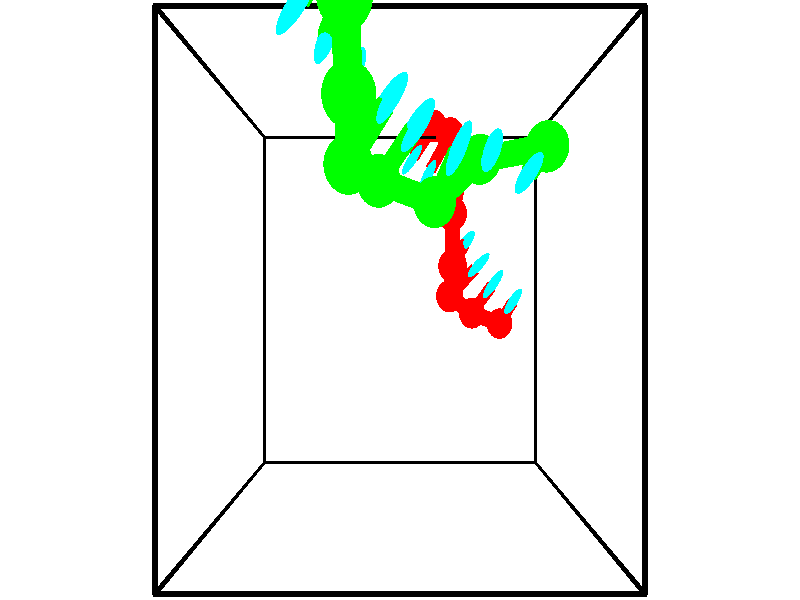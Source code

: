 // switches for output
#declare DRAW_BASES = 1; // possible values are 0, 1; only relevant for DNA ribbons
#declare DRAW_BASES_TYPE = 3; // possible values are 1, 2, 3; only relevant for DNA ribbons
#declare DRAW_FOG = 0; // set to 1 to enable fog

#include "colors.inc"

#include "transforms.inc"
background { rgb <1, 1, 1>}

#default {
   normal{
       ripples 0.25
       frequency 0.20
       turbulence 0.2
       lambda 5
   }
	finish {
		phong 0.1
		phong_size 40.
	}
}

// original window dimensions: 1024x640


// camera settings

camera {
	sky <-0, 1, 0>
	up <-0, 1, 0>
	right 1.6 * <1, 0, 0>
	location <2.5, 2.5, 11.1562>
	look_at <2.5, 2.5, 2.5>
	direction <0, 0, -8.6562>
	angle 67.0682
}


# declare cpy_camera_pos = <2.5, 2.5, 11.1562>;
# if (DRAW_FOG = 1)
fog {
	fog_type 2
	up vnormalize(cpy_camera_pos)
	color rgbt<1,1,1,0.3>
	distance 1e-5
	fog_alt 3e-3
	fog_offset 4
}
# end


// LIGHTS

# declare lum = 6;
global_settings {
	ambient_light rgb lum * <0.05, 0.05, 0.05>
	max_trace_level 15
}# declare cpy_direct_light_amount = 0.25;
light_source
{	1000 * <-1, -1, 1>,
	rgb lum * cpy_direct_light_amount
	parallel
}

light_source
{	1000 * <1, 1, -1>,
	rgb lum * cpy_direct_light_amount
	parallel
}

// strand 0

// nucleotide -1

// particle -1
sphere {
	<4.460373, 2.112282, -0.749004> 0.250000
	pigment { color rgbt <1,0,0,0> }
	no_shadow
}
cylinder {
	<4.551601, 2.319107, -0.419003>,  <4.606339, 2.443202, -0.221002>, 0.100000
	pigment { color rgbt <1,0,0,0> }
	no_shadow
}
cylinder {
	<4.551601, 2.319107, -0.419003>,  <4.460373, 2.112282, -0.749004>, 0.100000
	pigment { color rgbt <1,0,0,0> }
	no_shadow
}

// particle -1
sphere {
	<4.551601, 2.319107, -0.419003> 0.100000
	pigment { color rgbt <1,0,0,0> }
	no_shadow
}
sphere {
	0, 1
	scale<0.080000,0.200000,0.300000>
	matrix <-0.747246, 0.636166, -0.192135,
		-0.624185, -0.572660, 0.531463,
		0.228071, 0.517062, 0.825004,
		4.620023, 2.474226, -0.171501>
	pigment { color rgbt <0,1,1,0> }
	no_shadow
}
cylinder {
	<3.893168, 2.288567, -0.536343>,  <4.460373, 2.112282, -0.749004>, 0.130000
	pigment { color rgbt <1,0,0,0> }
	no_shadow
}

// nucleotide -1

// particle -1
sphere {
	<3.893168, 2.288567, -0.536343> 0.250000
	pigment { color rgbt <1,0,0,0> }
	no_shadow
}
cylinder {
	<4.088089, 2.547855, -0.302301>,  <4.205041, 2.703429, -0.161877>, 0.100000
	pigment { color rgbt <1,0,0,0> }
	no_shadow
}
cylinder {
	<4.088089, 2.547855, -0.302301>,  <3.893168, 2.288567, -0.536343>, 0.100000
	pigment { color rgbt <1,0,0,0> }
	no_shadow
}

// particle -1
sphere {
	<4.088089, 2.547855, -0.302301> 0.100000
	pigment { color rgbt <1,0,0,0> }
	no_shadow
}
sphere {
	0, 1
	scale<0.080000,0.200000,0.300000>
	matrix <-0.775407, 0.629361, -0.051457,
		-0.401597, -0.428618, 0.809324,
		0.487302, 0.648221, 0.585103,
		4.234280, 2.742322, -0.126770>
	pigment { color rgbt <0,1,1,0> }
	no_shadow
}
cylinder {
	<3.418404, 2.558582, -0.022858>,  <3.893168, 2.288567, -0.536343>, 0.130000
	pigment { color rgbt <1,0,0,0> }
	no_shadow
}

// nucleotide -1

// particle -1
sphere {
	<3.418404, 2.558582, -0.022858> 0.250000
	pigment { color rgbt <1,0,0,0> }
	no_shadow
}
cylinder {
	<3.716125, 2.822920, -0.061422>,  <3.894758, 2.981523, -0.084561>, 0.100000
	pigment { color rgbt <1,0,0,0> }
	no_shadow
}
cylinder {
	<3.716125, 2.822920, -0.061422>,  <3.418404, 2.558582, -0.022858>, 0.100000
	pigment { color rgbt <1,0,0,0> }
	no_shadow
}

// particle -1
sphere {
	<3.716125, 2.822920, -0.061422> 0.100000
	pigment { color rgbt <1,0,0,0> }
	no_shadow
}
sphere {
	0, 1
	scale<0.080000,0.200000,0.300000>
	matrix <-0.665603, 0.745848, -0.026146,
		0.054630, 0.083633, 0.994998,
		0.744304, 0.660845, -0.096411,
		3.939417, 3.021173, -0.090346>
	pigment { color rgbt <0,1,1,0> }
	no_shadow
}
cylinder {
	<3.419176, 2.997136, 0.602579>,  <3.418404, 2.558582, -0.022858>, 0.130000
	pigment { color rgbt <1,0,0,0> }
	no_shadow
}

// nucleotide -1

// particle -1
sphere {
	<3.419176, 2.997136, 0.602579> 0.250000
	pigment { color rgbt <1,0,0,0> }
	no_shadow
}
cylinder {
	<3.579239, 3.214266, 0.307224>,  <3.675277, 3.344544, 0.130011>, 0.100000
	pigment { color rgbt <1,0,0,0> }
	no_shadow
}
cylinder {
	<3.579239, 3.214266, 0.307224>,  <3.419176, 2.997136, 0.602579>, 0.100000
	pigment { color rgbt <1,0,0,0> }
	no_shadow
}

// particle -1
sphere {
	<3.579239, 3.214266, 0.307224> 0.100000
	pigment { color rgbt <1,0,0,0> }
	no_shadow
}
sphere {
	0, 1
	scale<0.080000,0.200000,0.300000>
	matrix <-0.682624, 0.714131, 0.155054,
		0.611472, 0.441995, 0.656310,
		0.400158, 0.542825, -0.738387,
		3.699286, 3.377113, 0.085708>
	pigment { color rgbt <0,1,1,0> }
	no_shadow
}
cylinder {
	<3.388343, 3.726323, 0.882948>,  <3.419176, 2.997136, 0.602579>, 0.130000
	pigment { color rgbt <1,0,0,0> }
	no_shadow
}

// nucleotide -1

// particle -1
sphere {
	<3.388343, 3.726323, 0.882948> 0.250000
	pigment { color rgbt <1,0,0,0> }
	no_shadow
}
cylinder {
	<3.418324, 3.745565, 0.484537>,  <3.436312, 3.757111, 0.245491>, 0.100000
	pigment { color rgbt <1,0,0,0> }
	no_shadow
}
cylinder {
	<3.418324, 3.745565, 0.484537>,  <3.388343, 3.726323, 0.882948>, 0.100000
	pigment { color rgbt <1,0,0,0> }
	no_shadow
}

// particle -1
sphere {
	<3.418324, 3.745565, 0.484537> 0.100000
	pigment { color rgbt <1,0,0,0> }
	no_shadow
}
sphere {
	0, 1
	scale<0.080000,0.200000,0.300000>
	matrix <-0.631028, 0.775695, -0.010021,
		0.772131, 0.629272, 0.088495,
		0.074951, 0.048105, -0.996026,
		3.440809, 3.759997, 0.185729>
	pigment { color rgbt <0,1,1,0> }
	no_shadow
}
cylinder {
	<3.546683, 4.380053, 0.710193>,  <3.388343, 3.726323, 0.882948>, 0.130000
	pigment { color rgbt <1,0,0,0> }
	no_shadow
}

// nucleotide -1

// particle -1
sphere {
	<3.546683, 4.380053, 0.710193> 0.250000
	pigment { color rgbt <1,0,0,0> }
	no_shadow
}
cylinder {
	<3.390915, 4.207430, 0.384712>,  <3.297454, 4.103856, 0.189424>, 0.100000
	pigment { color rgbt <1,0,0,0> }
	no_shadow
}
cylinder {
	<3.390915, 4.207430, 0.384712>,  <3.546683, 4.380053, 0.710193>, 0.100000
	pigment { color rgbt <1,0,0,0> }
	no_shadow
}

// particle -1
sphere {
	<3.390915, 4.207430, 0.384712> 0.100000
	pigment { color rgbt <1,0,0,0> }
	no_shadow
}
sphere {
	0, 1
	scale<0.080000,0.200000,0.300000>
	matrix <-0.761522, 0.647803, 0.020876,
		0.518109, 0.627781, -0.580908,
		-0.389420, -0.431558, -0.813702,
		3.274089, 4.077962, 0.140602>
	pigment { color rgbt <0,1,1,0> }
	no_shadow
}
cylinder {
	<3.395371, 4.974042, 0.333727>,  <3.546683, 4.380053, 0.710193>, 0.130000
	pigment { color rgbt <1,0,0,0> }
	no_shadow
}

// nucleotide -1

// particle -1
sphere {
	<3.395371, 4.974042, 0.333727> 0.250000
	pigment { color rgbt <1,0,0,0> }
	no_shadow
}
cylinder {
	<3.189606, 4.678900, 0.158937>,  <3.066146, 4.501814, 0.054063>, 0.100000
	pigment { color rgbt <1,0,0,0> }
	no_shadow
}
cylinder {
	<3.189606, 4.678900, 0.158937>,  <3.395371, 4.974042, 0.333727>, 0.100000
	pigment { color rgbt <1,0,0,0> }
	no_shadow
}

// particle -1
sphere {
	<3.189606, 4.678900, 0.158937> 0.100000
	pigment { color rgbt <1,0,0,0> }
	no_shadow
}
sphere {
	0, 1
	scale<0.080000,0.200000,0.300000>
	matrix <-0.826765, 0.562024, 0.024271,
		0.227682, 0.373761, -0.899146,
		-0.514413, -0.737856, -0.436975,
		3.035282, 4.457543, 0.027845>
	pigment { color rgbt <0,1,1,0> }
	no_shadow
}
cylinder {
	<3.135813, 5.236236, -0.247725>,  <3.395371, 4.974042, 0.333727>, 0.130000
	pigment { color rgbt <1,0,0,0> }
	no_shadow
}

// nucleotide -1

// particle -1
sphere {
	<3.135813, 5.236236, -0.247725> 0.250000
	pigment { color rgbt <1,0,0,0> }
	no_shadow
}
cylinder {
	<2.902039, 4.921703, -0.167604>,  <2.761774, 4.732984, -0.119532>, 0.100000
	pigment { color rgbt <1,0,0,0> }
	no_shadow
}
cylinder {
	<2.902039, 4.921703, -0.167604>,  <3.135813, 5.236236, -0.247725>, 0.100000
	pigment { color rgbt <1,0,0,0> }
	no_shadow
}

// particle -1
sphere {
	<2.902039, 4.921703, -0.167604> 0.100000
	pigment { color rgbt <1,0,0,0> }
	no_shadow
}
sphere {
	0, 1
	scale<0.080000,0.200000,0.300000>
	matrix <-0.783617, 0.611016, 0.112267,
		-0.210666, -0.091347, -0.973281,
		-0.584435, -0.786330, 0.200301,
		2.726708, 4.685804, -0.107514>
	pigment { color rgbt <0,1,1,0> }
	no_shadow
}
// strand 1

// nucleotide -1

// particle -1
sphere {
	<1.960167, 5.385592, 5.467158> 0.250000
	pigment { color rgbt <0,1,0,0> }
	no_shadow
}
cylinder {
	<1.700386, 5.086449, 5.412136>,  <1.544518, 4.906963, 5.379123>, 0.100000
	pigment { color rgbt <0,1,0,0> }
	no_shadow
}
cylinder {
	<1.700386, 5.086449, 5.412136>,  <1.960167, 5.385592, 5.467158>, 0.100000
	pigment { color rgbt <0,1,0,0> }
	no_shadow
}

// particle -1
sphere {
	<1.700386, 5.086449, 5.412136> 0.100000
	pigment { color rgbt <0,1,0,0> }
	no_shadow
}
sphere {
	0, 1
	scale<0.080000,0.200000,0.300000>
	matrix <0.727560, -0.558560, -0.398331,
		0.221062, -0.358776, 0.906869,
		-0.649452, -0.747857, -0.137555,
		1.505550, 4.862092, 5.370870>
	pigment { color rgbt <0,1,1,0> }
	no_shadow
}
cylinder {
	<2.013022, 4.730965, 5.861162>,  <1.960167, 5.385592, 5.467158>, 0.130000
	pigment { color rgbt <0,1,0,0> }
	no_shadow
}

// nucleotide -1

// particle -1
sphere {
	<2.013022, 4.730965, 5.861162> 0.250000
	pigment { color rgbt <0,1,0,0> }
	no_shadow
}
cylinder {
	<1.876694, 4.684475, 5.487995>,  <1.794897, 4.656581, 5.264095>, 0.100000
	pigment { color rgbt <0,1,0,0> }
	no_shadow
}
cylinder {
	<1.876694, 4.684475, 5.487995>,  <2.013022, 4.730965, 5.861162>, 0.100000
	pigment { color rgbt <0,1,0,0> }
	no_shadow
}

// particle -1
sphere {
	<1.876694, 4.684475, 5.487995> 0.100000
	pigment { color rgbt <0,1,0,0> }
	no_shadow
}
sphere {
	0, 1
	scale<0.080000,0.200000,0.300000>
	matrix <0.869552, -0.416197, -0.265820,
		-0.357382, -0.901816, 0.242912,
		-0.340820, -0.116226, -0.932917,
		1.774448, 4.649607, 5.208120>
	pigment { color rgbt <0,1,1,0> }
	no_shadow
}
cylinder {
	<2.035991, 4.052903, 5.675422>,  <2.013022, 4.730965, 5.861162>, 0.130000
	pigment { color rgbt <0,1,0,0> }
	no_shadow
}

// nucleotide -1

// particle -1
sphere {
	<2.035991, 4.052903, 5.675422> 0.250000
	pigment { color rgbt <0,1,0,0> }
	no_shadow
}
cylinder {
	<2.036163, 4.267632, 5.337944>,  <2.036267, 4.396469, 5.135457>, 0.100000
	pigment { color rgbt <0,1,0,0> }
	no_shadow
}
cylinder {
	<2.036163, 4.267632, 5.337944>,  <2.035991, 4.052903, 5.675422>, 0.100000
	pigment { color rgbt <0,1,0,0> }
	no_shadow
}

// particle -1
sphere {
	<2.036163, 4.267632, 5.337944> 0.100000
	pigment { color rgbt <0,1,0,0> }
	no_shadow
}
sphere {
	0, 1
	scale<0.080000,0.200000,0.300000>
	matrix <0.841273, -0.456305, -0.289905,
		-0.540610, -0.709653, -0.451811,
		0.000432, 0.536822, -0.843696,
		2.036293, 4.428678, 5.084836>
	pigment { color rgbt <0,1,1,0> }
	no_shadow
}
cylinder {
	<1.979577, 3.636649, 5.069162>,  <2.035991, 4.052903, 5.675422>, 0.130000
	pigment { color rgbt <0,1,0,0> }
	no_shadow
}

// nucleotide -1

// particle -1
sphere {
	<1.979577, 3.636649, 5.069162> 0.250000
	pigment { color rgbt <0,1,0,0> }
	no_shadow
}
cylinder {
	<2.210251, 3.960278, 5.023838>,  <2.348655, 4.154454, 4.996644>, 0.100000
	pigment { color rgbt <0,1,0,0> }
	no_shadow
}
cylinder {
	<2.210251, 3.960278, 5.023838>,  <1.979577, 3.636649, 5.069162>, 0.100000
	pigment { color rgbt <0,1,0,0> }
	no_shadow
}

// particle -1
sphere {
	<2.210251, 3.960278, 5.023838> 0.100000
	pigment { color rgbt <0,1,0,0> }
	no_shadow
}
sphere {
	0, 1
	scale<0.080000,0.200000,0.300000>
	matrix <0.710828, -0.565278, -0.418549,
		-0.402687, 0.160828, -0.901098,
		0.576685, 0.809070, -0.113310,
		2.383256, 4.202999, 4.989845>
	pigment { color rgbt <0,1,1,0> }
	no_shadow
}
cylinder {
	<2.257189, 3.622267, 4.324790>,  <1.979577, 3.636649, 5.069162>, 0.130000
	pigment { color rgbt <0,1,0,0> }
	no_shadow
}

// nucleotide -1

// particle -1
sphere {
	<2.257189, 3.622267, 4.324790> 0.250000
	pigment { color rgbt <0,1,0,0> }
	no_shadow
}
cylinder {
	<2.496712, 3.872490, 4.524834>,  <2.640425, 4.022624, 4.644860>, 0.100000
	pigment { color rgbt <0,1,0,0> }
	no_shadow
}
cylinder {
	<2.496712, 3.872490, 4.524834>,  <2.257189, 3.622267, 4.324790>, 0.100000
	pigment { color rgbt <0,1,0,0> }
	no_shadow
}

// particle -1
sphere {
	<2.496712, 3.872490, 4.524834> 0.100000
	pigment { color rgbt <0,1,0,0> }
	no_shadow
}
sphere {
	0, 1
	scale<0.080000,0.200000,0.300000>
	matrix <0.800879, -0.463968, -0.378584,
		-0.004792, 0.627225, -0.778823,
		0.598807, 0.625557, 0.500108,
		2.676354, 4.060157, 4.674866>
	pigment { color rgbt <0,1,1,0> }
	no_shadow
}
cylinder {
	<2.904373, 3.453245, 4.088637>,  <2.257189, 3.622267, 4.324790>, 0.130000
	pigment { color rgbt <0,1,0,0> }
	no_shadow
}

// nucleotide -1

// particle -1
sphere {
	<2.904373, 3.453245, 4.088637> 0.250000
	pigment { color rgbt <0,1,0,0> }
	no_shadow
}
cylinder {
	<3.036469, 3.690140, 4.382629>,  <3.115726, 3.832277, 4.559025>, 0.100000
	pigment { color rgbt <0,1,0,0> }
	no_shadow
}
cylinder {
	<3.036469, 3.690140, 4.382629>,  <2.904373, 3.453245, 4.088637>, 0.100000
	pigment { color rgbt <0,1,0,0> }
	no_shadow
}

// particle -1
sphere {
	<3.036469, 3.690140, 4.382629> 0.100000
	pigment { color rgbt <0,1,0,0> }
	no_shadow
}
sphere {
	0, 1
	scale<0.080000,0.200000,0.300000>
	matrix <0.905670, -0.418168, -0.069978,
		0.265902, 0.688760, -0.674467,
		0.330238, 0.592238, 0.734981,
		3.135540, 3.867811, 4.603124>
	pigment { color rgbt <0,1,1,0> }
	no_shadow
}
cylinder {
	<3.459278, 3.905623, 3.904056>,  <2.904373, 3.453245, 4.088637>, 0.130000
	pigment { color rgbt <0,1,0,0> }
	no_shadow
}

// nucleotide -1

// particle -1
sphere {
	<3.459278, 3.905623, 3.904056> 0.250000
	pigment { color rgbt <0,1,0,0> }
	no_shadow
}
cylinder {
	<3.481155, 3.876358, 4.302383>,  <3.494282, 3.858799, 4.541380>, 0.100000
	pigment { color rgbt <0,1,0,0> }
	no_shadow
}
cylinder {
	<3.481155, 3.876358, 4.302383>,  <3.459278, 3.905623, 3.904056>, 0.100000
	pigment { color rgbt <0,1,0,0> }
	no_shadow
}

// particle -1
sphere {
	<3.481155, 3.876358, 4.302383> 0.100000
	pigment { color rgbt <0,1,0,0> }
	no_shadow
}
sphere {
	0, 1
	scale<0.080000,0.200000,0.300000>
	matrix <0.941944, -0.327110, -0.075767,
		0.331286, 0.942150, 0.051025,
		0.054693, -0.073163, 0.995819,
		3.497563, 3.854409, 4.601129>
	pigment { color rgbt <0,1,1,0> }
	no_shadow
}
cylinder {
	<4.222745, 3.996480, 4.094072>,  <3.459278, 3.905623, 3.904056>, 0.130000
	pigment { color rgbt <0,1,0,0> }
	no_shadow
}

// nucleotide -1

// particle -1
sphere {
	<4.222745, 3.996480, 4.094072> 0.250000
	pigment { color rgbt <0,1,0,0> }
	no_shadow
}
cylinder {
	<4.039024, 3.798698, 4.389248>,  <3.928792, 3.680029, 4.566353>, 0.100000
	pigment { color rgbt <0,1,0,0> }
	no_shadow
}
cylinder {
	<4.039024, 3.798698, 4.389248>,  <4.222745, 3.996480, 4.094072>, 0.100000
	pigment { color rgbt <0,1,0,0> }
	no_shadow
}

// particle -1
sphere {
	<4.039024, 3.798698, 4.389248> 0.100000
	pigment { color rgbt <0,1,0,0> }
	no_shadow
}
sphere {
	0, 1
	scale<0.080000,0.200000,0.300000>
	matrix <0.788241, -0.609884, 0.081960,
		0.409532, 0.619319, 0.669871,
		-0.459303, -0.494455, 0.737940,
		3.901234, 3.650362, 4.610630>
	pigment { color rgbt <0,1,1,0> }
	no_shadow
}
// box output
cylinder {
	<0.000000, 0.000000, 0.000000>,  <5.000000, 0.000000, 0.000000>, 0.025000
	pigment { color rgbt <0,0,0,0> }
	no_shadow
}
cylinder {
	<0.000000, 0.000000, 0.000000>,  <0.000000, 5.000000, 0.000000>, 0.025000
	pigment { color rgbt <0,0,0,0> }
	no_shadow
}
cylinder {
	<0.000000, 0.000000, 0.000000>,  <0.000000, 0.000000, 5.000000>, 0.025000
	pigment { color rgbt <0,0,0,0> }
	no_shadow
}
cylinder {
	<5.000000, 5.000000, 5.000000>,  <0.000000, 5.000000, 5.000000>, 0.025000
	pigment { color rgbt <0,0,0,0> }
	no_shadow
}
cylinder {
	<5.000000, 5.000000, 5.000000>,  <5.000000, 0.000000, 5.000000>, 0.025000
	pigment { color rgbt <0,0,0,0> }
	no_shadow
}
cylinder {
	<5.000000, 5.000000, 5.000000>,  <5.000000, 5.000000, 0.000000>, 0.025000
	pigment { color rgbt <0,0,0,0> }
	no_shadow
}
cylinder {
	<0.000000, 0.000000, 5.000000>,  <0.000000, 5.000000, 5.000000>, 0.025000
	pigment { color rgbt <0,0,0,0> }
	no_shadow
}
cylinder {
	<0.000000, 0.000000, 5.000000>,  <5.000000, 0.000000, 5.000000>, 0.025000
	pigment { color rgbt <0,0,0,0> }
	no_shadow
}
cylinder {
	<5.000000, 5.000000, 0.000000>,  <0.000000, 5.000000, 0.000000>, 0.025000
	pigment { color rgbt <0,0,0,0> }
	no_shadow
}
cylinder {
	<5.000000, 5.000000, 0.000000>,  <5.000000, 0.000000, 0.000000>, 0.025000
	pigment { color rgbt <0,0,0,0> }
	no_shadow
}
cylinder {
	<5.000000, 0.000000, 5.000000>,  <5.000000, 0.000000, 0.000000>, 0.025000
	pigment { color rgbt <0,0,0,0> }
	no_shadow
}
cylinder {
	<0.000000, 5.000000, 0.000000>,  <0.000000, 5.000000, 5.000000>, 0.025000
	pigment { color rgbt <0,0,0,0> }
	no_shadow
}
// end of box output
